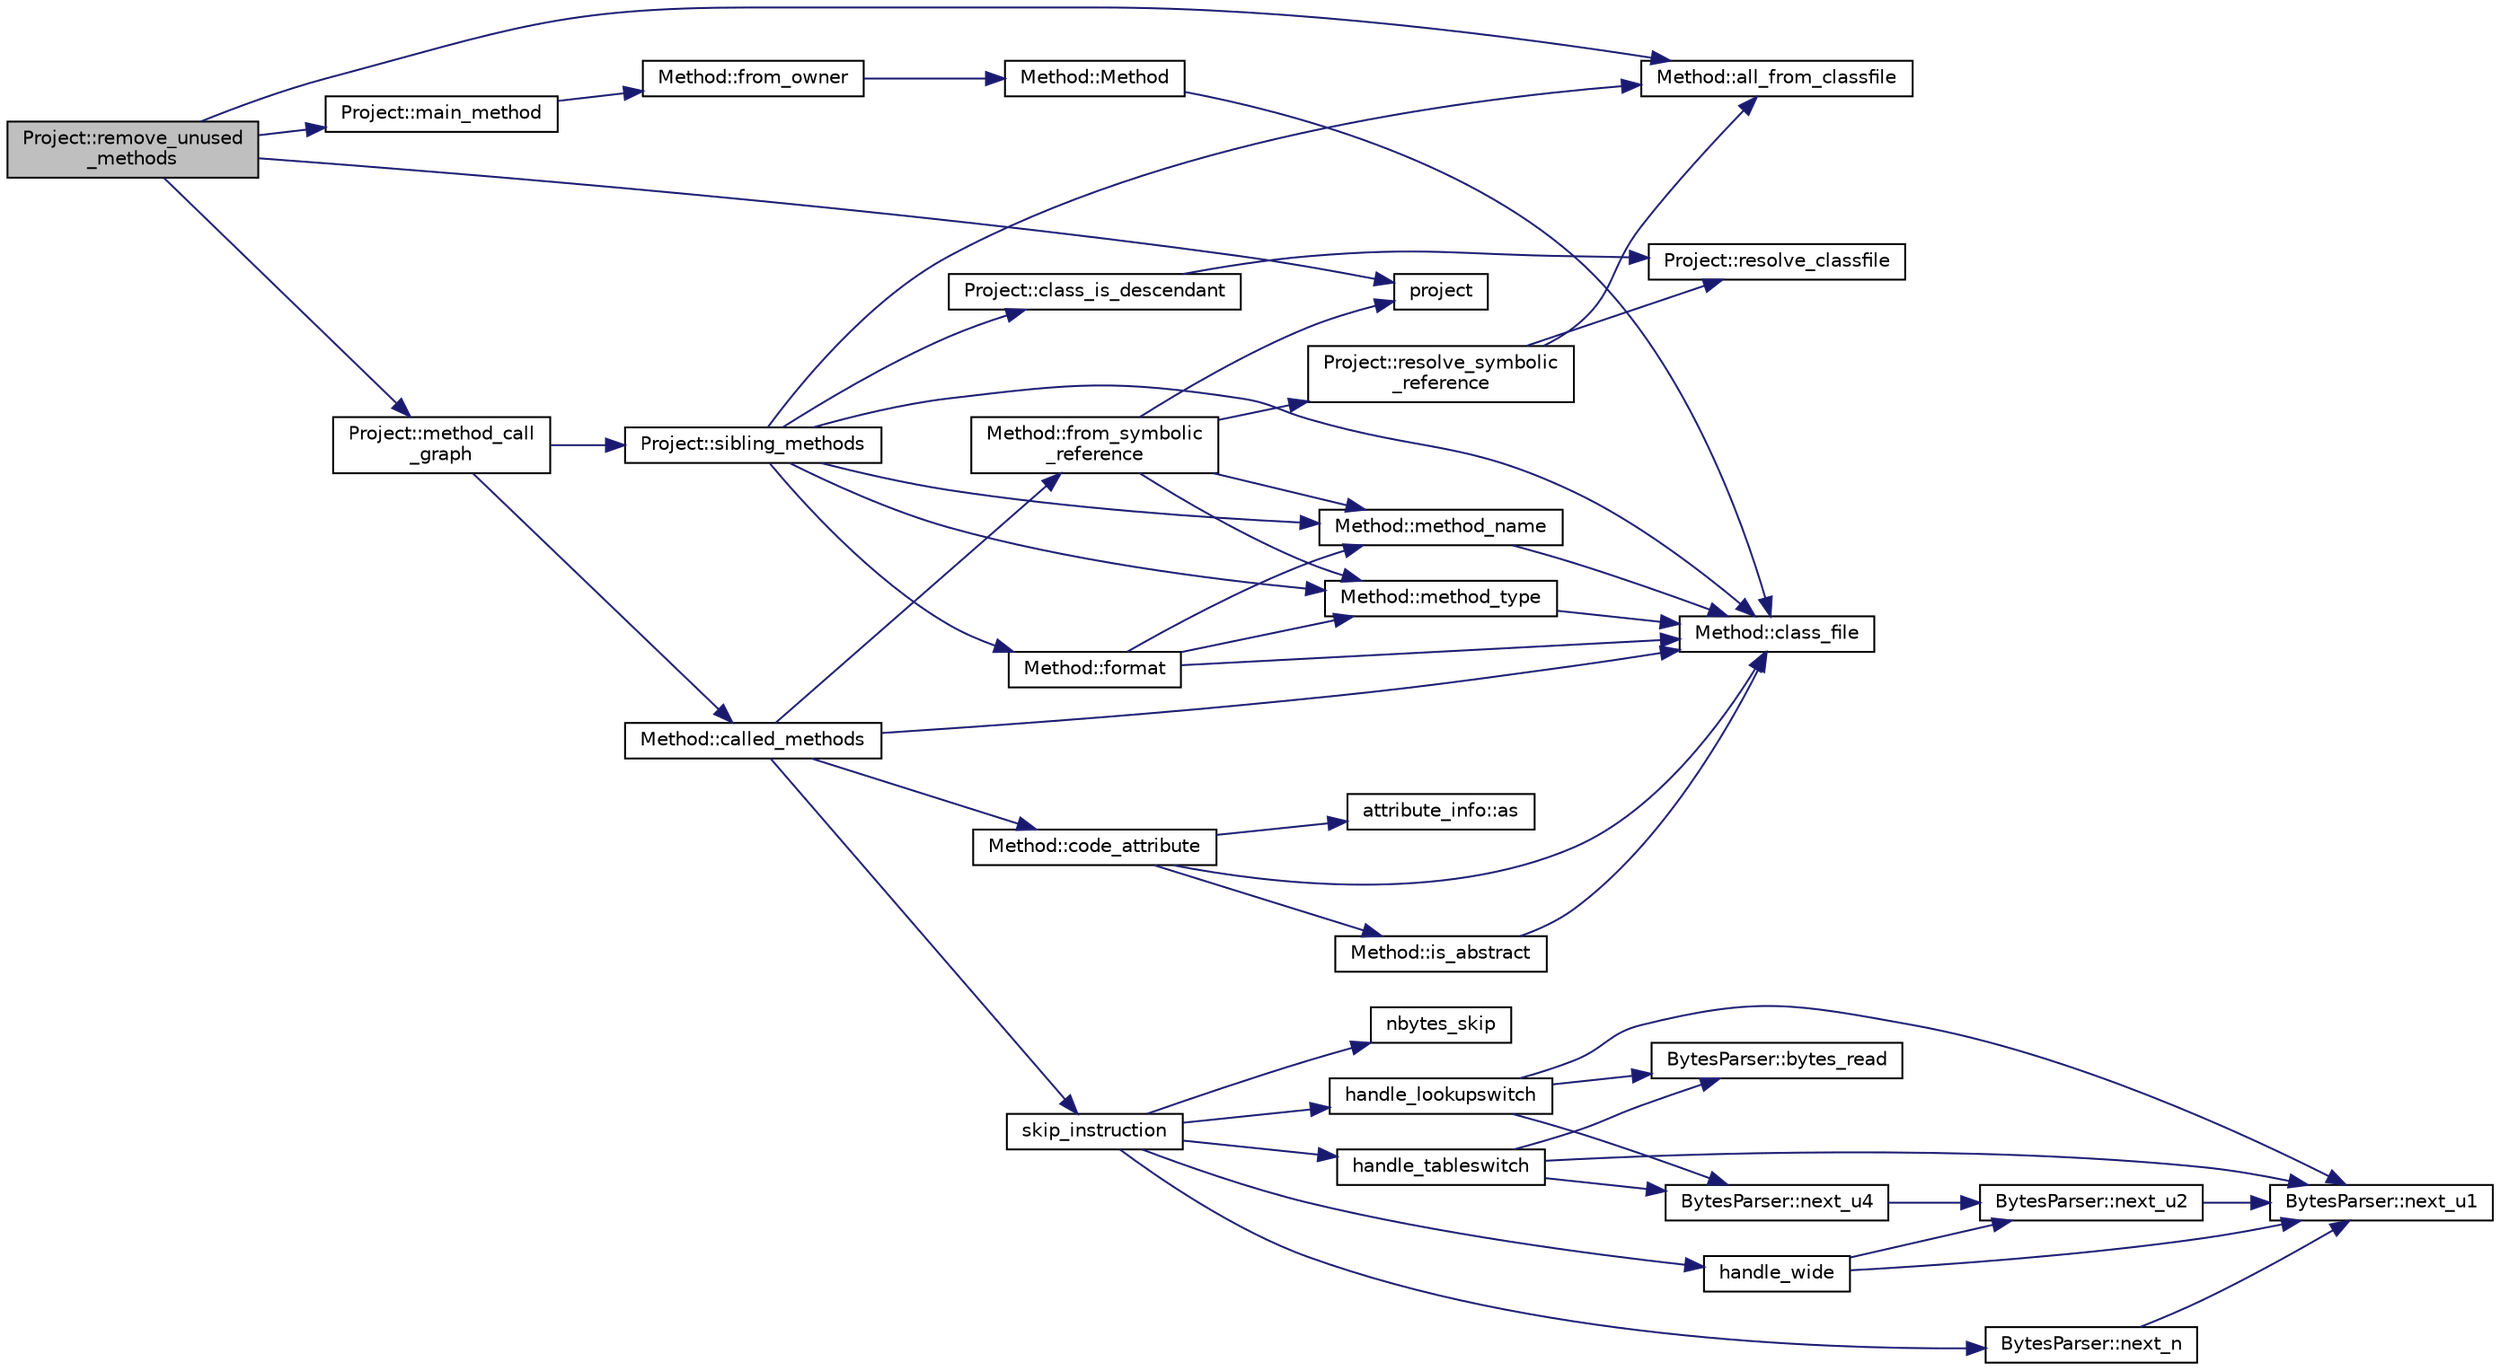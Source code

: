digraph "Project::remove_unused_methods"
{
  bgcolor="transparent";
  edge [fontname="Helvetica",fontsize="10",labelfontname="Helvetica",labelfontsize="10"];
  node [fontname="Helvetica",fontsize="10",shape=record];
  rankdir="LR";
  Node47 [label="Project::remove_unused\l_methods",height=0.2,width=0.4,color="black", fillcolor="grey75", style="filled", fontcolor="black"];
  Node47 -> Node48 [color="midnightblue",fontsize="10",style="solid"];
  Node48 [label="Project::main_method",height=0.2,width=0.4,color="black",URL="$classProject.html#a8122de9e7b4bc2a63e1391727c881474",tooltip="Find the main entry point of the entire project. "];
  Node48 -> Node49 [color="midnightblue",fontsize="10",style="solid"];
  Node49 [label="Method::from_owner",height=0.2,width=0.4,color="black",URL="$classMethod.html#ad977afdb14569e1108c6b6849fe0b007"];
  Node49 -> Node50 [color="midnightblue",fontsize="10",style="solid"];
  Node50 [label="Method::Method",height=0.2,width=0.4,color="black",URL="$classMethod.html#aba8db898e71ab542920887eba94e6234",tooltip="Constructs the method from the ClassFile and the method index. "];
  Node50 -> Node51 [color="midnightblue",fontsize="10",style="solid"];
  Node51 [label="Method::class_file",height=0.2,width=0.4,color="black",URL="$classMethod.html#ac6eecb9ebb1eb23098c8556752353a81",tooltip="Returns the class file where this class belongs. "];
  Node47 -> Node52 [color="midnightblue",fontsize="10",style="solid"];
  Node52 [label="project",height=0.2,width=0.4,color="black",URL="$project_8cpp.html#a3c33c839f231786a482d8b5a76c269d3",tooltip="For now, there is a single global project for the entire application. "];
  Node47 -> Node53 [color="midnightblue",fontsize="10",style="solid"];
  Node53 [label="Project::method_call\l_graph",height=0.2,width=0.4,color="black",URL="$classProject.html#ac4d866eaedfd1083d4736530382c7b7c"];
  Node53 -> Node54 [color="midnightblue",fontsize="10",style="solid"];
  Node54 [label="Project::sibling_methods",height=0.2,width=0.4,color="black",URL="$classProject.html#afee58125bfee1c7a1871be7805e855fa"];
  Node54 -> Node55 [color="midnightblue",fontsize="10",style="solid"];
  Node55 [label="Method::method_type",height=0.2,width=0.4,color="black",URL="$classMethod.html#a86015f24da420dc7502bdac6138a4a47",tooltip="Returns the type of this method. "];
  Node55 -> Node51 [color="midnightblue",fontsize="10",style="solid"];
  Node54 -> Node56 [color="midnightblue",fontsize="10",style="solid"];
  Node56 [label="Method::method_name",height=0.2,width=0.4,color="black",URL="$classMethod.html#ab0855cbda89f070acc27ebff025ffd15",tooltip="Returns the name of this method. "];
  Node56 -> Node51 [color="midnightblue",fontsize="10",style="solid"];
  Node54 -> Node57 [color="midnightblue",fontsize="10",style="solid"];
  Node57 [label="Project::class_is_descendant",height=0.2,width=0.4,color="black",URL="$classProject.html#a6ef93527bbe86e9bdfbc6d624eab0834"];
  Node57 -> Node58 [color="midnightblue",fontsize="10",style="solid"];
  Node58 [label="Project::resolve_classfile",height=0.2,width=0.4,color="black",URL="$classProject.html#a2ec0981bc841bcbac0ca8072f3b960b5",tooltip="Find the appropiate class file given the name. "];
  Node54 -> Node51 [color="midnightblue",fontsize="10",style="solid"];
  Node54 -> Node59 [color="midnightblue",fontsize="10",style="solid"];
  Node59 [label="Method::all_from_classfile",height=0.2,width=0.4,color="black",URL="$classMethod.html#a7b631e75e7438bb79c285b1bc6a712ab",tooltip="Returns all the methods referenced in file. "];
  Node54 -> Node60 [color="midnightblue",fontsize="10",style="solid"];
  Node60 [label="Method::format",height=0.2,width=0.4,color="black",URL="$classMethod.html#a3f6d55a368a1e2727bea0799c3cdc0f6"];
  Node60 -> Node51 [color="midnightblue",fontsize="10",style="solid"];
  Node60 -> Node56 [color="midnightblue",fontsize="10",style="solid"];
  Node60 -> Node55 [color="midnightblue",fontsize="10",style="solid"];
  Node53 -> Node61 [color="midnightblue",fontsize="10",style="solid"];
  Node61 [label="Method::called_methods",height=0.2,width=0.4,color="black",URL="$classMethod.html#a378e12e19cf0c8f21bfc13071382d15e",tooltip="Returns all the methods that this method calls directly. "];
  Node61 -> Node62 [color="midnightblue",fontsize="10",style="solid"];
  Node62 [label="Method::code_attribute",height=0.2,width=0.4,color="black",URL="$classMethod.html#af92b40aa1a81df3a6827d688adc005bf"];
  Node62 -> Node51 [color="midnightblue",fontsize="10",style="solid"];
  Node62 -> Node63 [color="midnightblue",fontsize="10",style="solid"];
  Node63 [label="attribute_info::as",height=0.2,width=0.4,color="black",URL="$structattribute__info.html#ace33b133435450d7d161751a3393de11",tooltip="This template will be explicitly specialized for the possible types. "];
  Node62 -> Node64 [color="midnightblue",fontsize="10",style="solid"];
  Node64 [label="Method::is_abstract",height=0.2,width=0.4,color="black",URL="$classMethod.html#a6dfb75c6faf8961c6e04a86eca6e97e8",tooltip="Returns whether this method is abstract. "];
  Node64 -> Node51 [color="midnightblue",fontsize="10",style="solid"];
  Node61 -> Node51 [color="midnightblue",fontsize="10",style="solid"];
  Node61 -> Node65 [color="midnightblue",fontsize="10",style="solid"];
  Node65 [label="Method::from_symbolic\l_reference",height=0.2,width=0.4,color="black",URL="$classMethod.html#adddc54ce699dfb1ba305595507085a29"];
  Node65 -> Node56 [color="midnightblue",fontsize="10",style="solid"];
  Node65 -> Node55 [color="midnightblue",fontsize="10",style="solid"];
  Node65 -> Node52 [color="midnightblue",fontsize="10",style="solid"];
  Node65 -> Node66 [color="midnightblue",fontsize="10",style="solid"];
  Node66 [label="Project::resolve_symbolic\l_reference",height=0.2,width=0.4,color="black",URL="$classProject.html#a2bf65efcb1e91bfe76d2faab76127c11"];
  Node66 -> Node58 [color="midnightblue",fontsize="10",style="solid"];
  Node66 -> Node59 [color="midnightblue",fontsize="10",style="solid"];
  Node61 -> Node67 [color="midnightblue",fontsize="10",style="solid"];
  Node67 [label="skip_instruction",height=0.2,width=0.4,color="black",URL="$code_8cpp.html#a864472e12a8f68c47532fa4775c8ed02"];
  Node67 -> Node68 [color="midnightblue",fontsize="10",style="solid"];
  Node68 [label="nbytes_skip",height=0.2,width=0.4,color="black",URL="$code_8cpp.html#a89610720a1fdc96cd38d29040df09415"];
  Node67 -> Node69 [color="midnightblue",fontsize="10",style="solid"];
  Node69 [label="BytesParser::next_n",height=0.2,width=0.4,color="black",URL="$classBytesParser.html#acb95ccefd93aa90ae9c74aaec13b497e",tooltip="Consumes and returns the next n bytes. "];
  Node69 -> Node70 [color="midnightblue",fontsize="10",style="solid"];
  Node70 [label="BytesParser::next_u1",height=0.2,width=0.4,color="black",URL="$classBytesParser.html#a18a5ff71458418a33c99d301ecc37579",tooltip="Consumes and returns the next unsigned char, in network order. "];
  Node67 -> Node71 [color="midnightblue",fontsize="10",style="solid"];
  Node71 [label="handle_lookupswitch",height=0.2,width=0.4,color="black",URL="$code_8cpp.html#aa5d483694c6174731ff9fac5002cd8ae"];
  Node71 -> Node72 [color="midnightblue",fontsize="10",style="solid"];
  Node72 [label="BytesParser::bytes_read",height=0.2,width=0.4,color="black",URL="$classBytesParser.html#a37f2e2e19b23ba08982241c7ed53b43a",tooltip="Returns how many bytes have been parsed so far. "];
  Node71 -> Node70 [color="midnightblue",fontsize="10",style="solid"];
  Node71 -> Node73 [color="midnightblue",fontsize="10",style="solid"];
  Node73 [label="BytesParser::next_u4",height=0.2,width=0.4,color="black",URL="$classBytesParser.html#a1023beb9a406a24c4080c95fbe8fd884",tooltip="Consumes and returns the next unsigned int, in network order. "];
  Node73 -> Node74 [color="midnightblue",fontsize="10",style="solid"];
  Node74 [label="BytesParser::next_u2",height=0.2,width=0.4,color="black",URL="$classBytesParser.html#a8c1d8a37eabff268351e38706a78ce2a",tooltip="Consumes and returns the next unsigned short, in network order. "];
  Node74 -> Node70 [color="midnightblue",fontsize="10",style="solid"];
  Node67 -> Node75 [color="midnightblue",fontsize="10",style="solid"];
  Node75 [label="handle_tableswitch",height=0.2,width=0.4,color="black",URL="$code_8cpp.html#a298b725ea8fc55e54ac45da455ce740f"];
  Node75 -> Node72 [color="midnightblue",fontsize="10",style="solid"];
  Node75 -> Node70 [color="midnightblue",fontsize="10",style="solid"];
  Node75 -> Node73 [color="midnightblue",fontsize="10",style="solid"];
  Node67 -> Node76 [color="midnightblue",fontsize="10",style="solid"];
  Node76 [label="handle_wide",height=0.2,width=0.4,color="black",URL="$code_8cpp.html#a705b8e4b481bd9b6a16e78e1457e18f6"];
  Node76 -> Node70 [color="midnightblue",fontsize="10",style="solid"];
  Node76 -> Node74 [color="midnightblue",fontsize="10",style="solid"];
  Node47 -> Node59 [color="midnightblue",fontsize="10",style="solid"];
}
